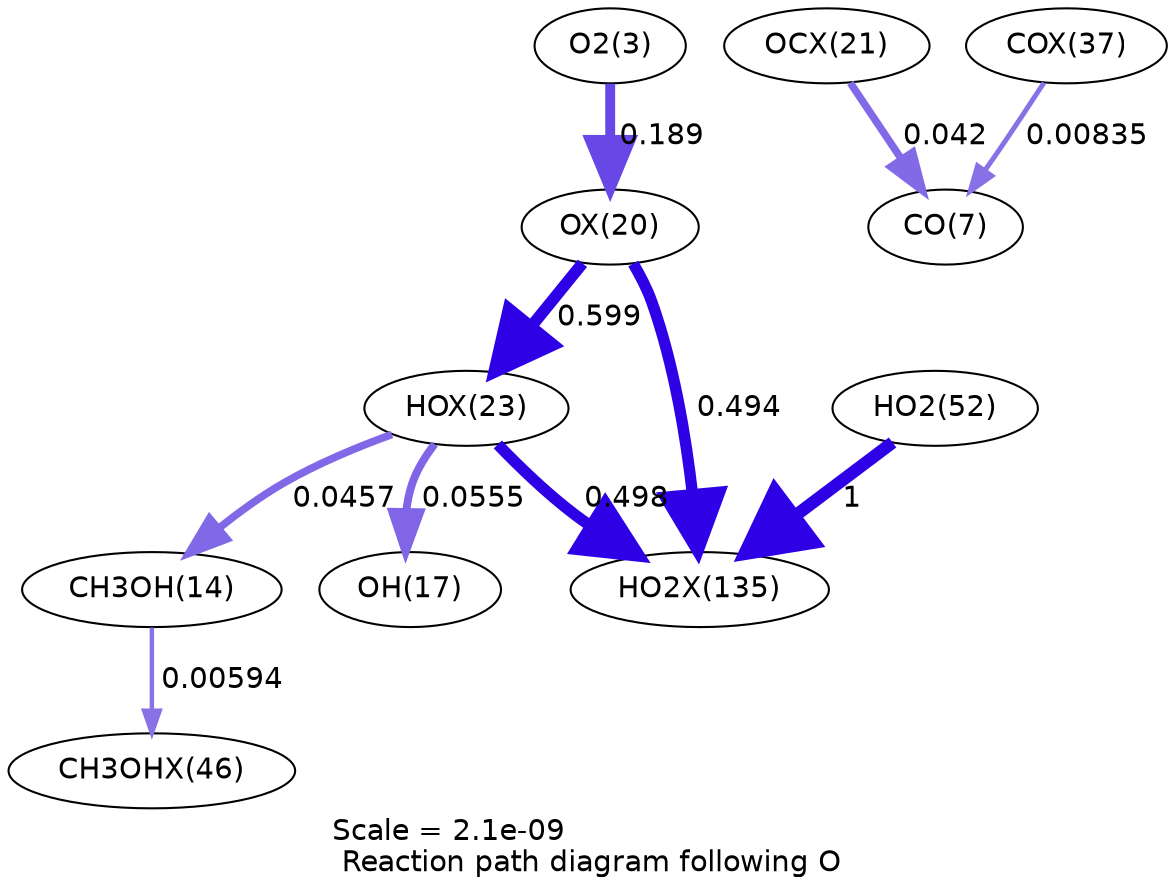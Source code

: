 digraph reaction_paths {
center=1;
s5 -> s30[fontname="Helvetica", penwidth=4.74, arrowsize=2.37, color="0.7, 0.689, 0.9"
, label=" 0.189"];
s30 -> s33[fontname="Helvetica", penwidth=5.61, arrowsize=2.81, color="0.7, 1.1, 0.9"
, label=" 0.599"];
s30 -> s45[fontname="Helvetica", penwidth=5.47, arrowsize=2.73, color="0.7, 0.994, 0.9"
, label=" 0.494"];
s33 -> s16[fontname="Helvetica", penwidth=3.67, arrowsize=1.84, color="0.7, 0.546, 0.9"
, label=" 0.0457"];
s33 -> s19[fontname="Helvetica", penwidth=3.82, arrowsize=1.91, color="0.7, 0.555, 0.9"
, label=" 0.0555"];
s33 -> s45[fontname="Helvetica", penwidth=5.47, arrowsize=2.74, color="0.7, 0.998, 0.9"
, label=" 0.498"];
s16 -> s43[fontname="Helvetica", penwidth=2.13, arrowsize=1.07, color="0.7, 0.506, 0.9"
, label=" 0.00594"];
s21 -> s45[fontname="Helvetica", penwidth=6, arrowsize=3, color="0.7, 1.5, 0.9"
, label=" 1"];
s31 -> s9[fontname="Helvetica", penwidth=3.61, arrowsize=1.8, color="0.7, 0.542, 0.9"
, label=" 0.042"];
s38 -> s9[fontname="Helvetica", penwidth=2.39, arrowsize=1.19, color="0.7, 0.508, 0.9"
, label=" 0.00835"];
s5 [ fontname="Helvetica", label="O2(3)"];
s9 [ fontname="Helvetica", label="CO(7)"];
s16 [ fontname="Helvetica", label="CH3OH(14)"];
s19 [ fontname="Helvetica", label="OH(17)"];
s21 [ fontname="Helvetica", label="HO2(52)"];
s30 [ fontname="Helvetica", label="OX(20)"];
s31 [ fontname="Helvetica", label="OCX(21)"];
s33 [ fontname="Helvetica", label="HOX(23)"];
s38 [ fontname="Helvetica", label="COX(37)"];
s43 [ fontname="Helvetica", label="CH3OHX(46)"];
s45 [ fontname="Helvetica", label="HO2X(135)"];
 label = "Scale = 2.1e-09\l Reaction path diagram following O";
 fontname = "Helvetica";
}
